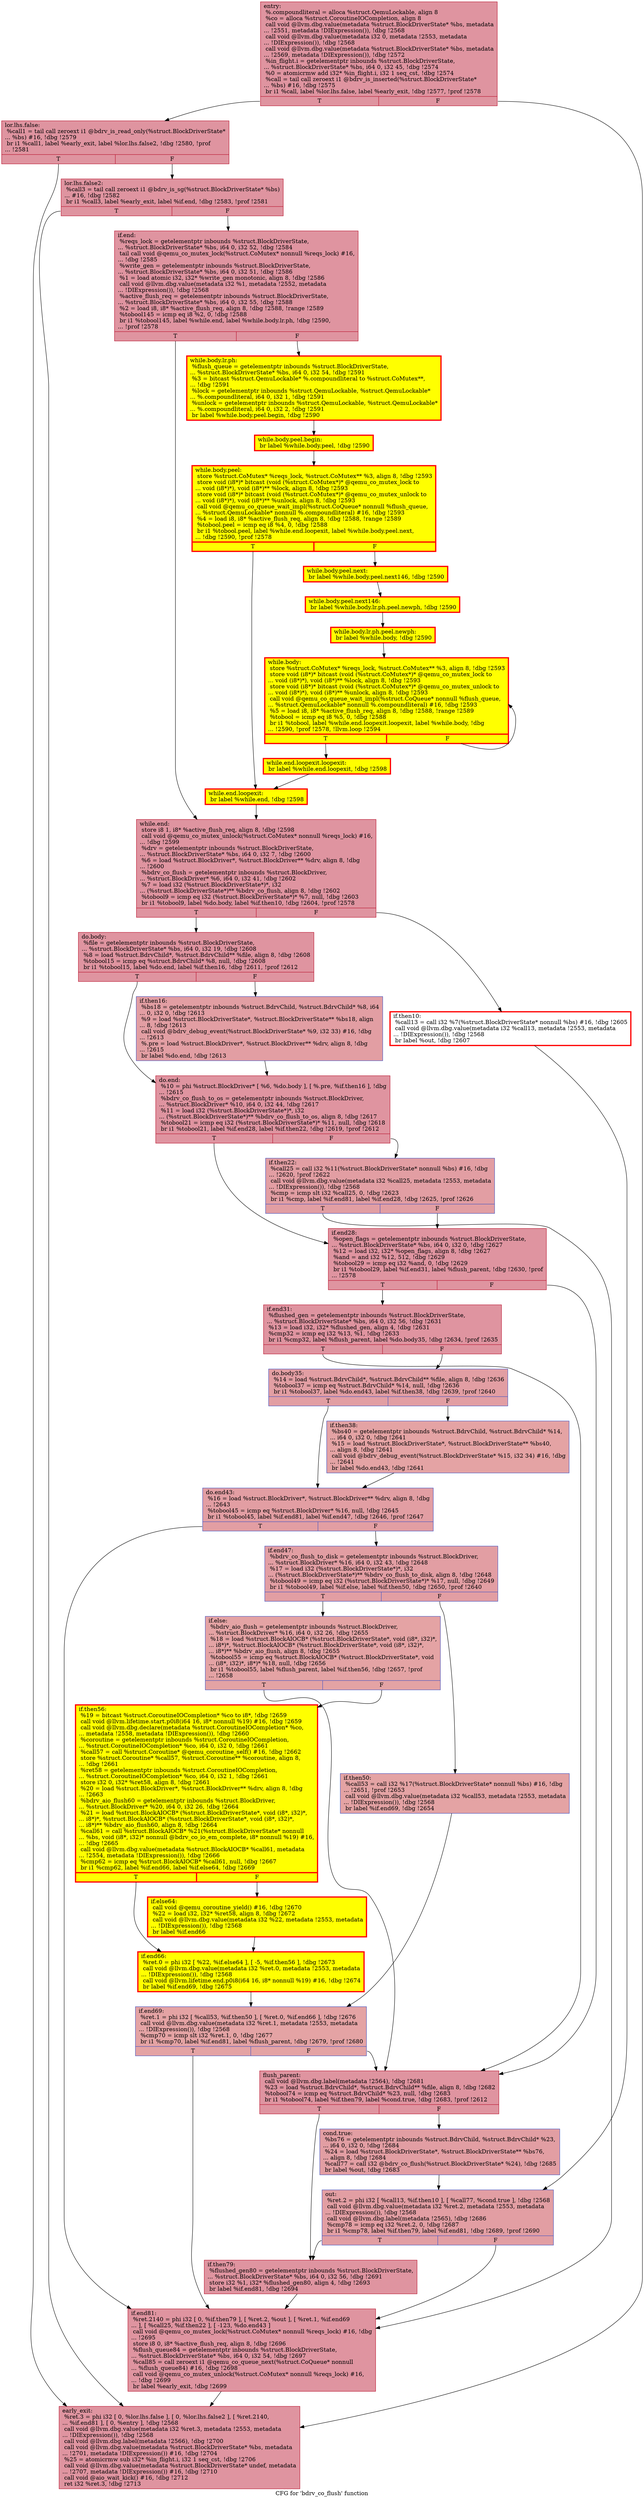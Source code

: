 digraph "CFG for 'bdrv_co_flush' function" {
	label="CFG for 'bdrv_co_flush' function";

	Node0x55cda4325f20 [shape=record,color="#b70d28ff", style=filled, fillcolor="#b70d2870",label="{entry:\l  %.compoundliteral = alloca %struct.QemuLockable, align 8\l  %co = alloca %struct.CoroutineIOCompletion, align 8\l  call void @llvm.dbg.value(metadata %struct.BlockDriverState* %bs, metadata\l... !2551, metadata !DIExpression()), !dbg !2568\l  call void @llvm.dbg.value(metadata i32 0, metadata !2553, metadata\l... !DIExpression()), !dbg !2568\l  call void @llvm.dbg.value(metadata %struct.BlockDriverState* %bs, metadata\l... !2569, metadata !DIExpression()), !dbg !2572\l  %in_flight.i = getelementptr inbounds %struct.BlockDriverState,\l... %struct.BlockDriverState* %bs, i64 0, i32 45, !dbg !2574\l  %0 = atomicrmw add i32* %in_flight.i, i32 1 seq_cst, !dbg !2574\l  %call = tail call zeroext i1 @bdrv_is_inserted(%struct.BlockDriverState*\l... %bs) #16, !dbg !2575\l  br i1 %call, label %lor.lhs.false, label %early_exit, !dbg !2577, !prof !2578\l|{<s0>T|<s1>F}}"];
	Node0x55cda4325f20:s0 -> Node0x55cda44857d0;
	Node0x55cda4325f20:s1 -> Node0x55cda4485ab0;
	Node0x55cda44857d0 [shape=record,color="#b70d28ff", style=filled, fillcolor="#b70d2870",label="{lor.lhs.false:                                    \l  %call1 = tail call zeroext i1 @bdrv_is_read_only(%struct.BlockDriverState*\l... %bs) #16, !dbg !2579\l  br i1 %call1, label %early_exit, label %lor.lhs.false2, !dbg !2580, !prof\l... !2581\l|{<s0>T|<s1>F}}"];
	Node0x55cda44857d0:s0 -> Node0x55cda4485ab0;
	Node0x55cda44857d0:s1 -> Node0x55cda4485720;
	Node0x55cda4485720 [shape=record,color="#b70d28ff", style=filled, fillcolor="#b70d2870",label="{lor.lhs.false2:                                   \l  %call3 = tail call zeroext i1 @bdrv_is_sg(%struct.BlockDriverState* %bs)\l... #16, !dbg !2582\l  br i1 %call3, label %early_exit, label %if.end, !dbg !2583, !prof !2581\l|{<s0>T|<s1>F}}"];
	Node0x55cda4485720:s0 -> Node0x55cda4485ab0;
	Node0x55cda4485720:s1 -> Node0x55cda4355340;
	Node0x55cda4355340 [shape=record,color="#b70d28ff", style=filled, fillcolor="#b70d2870",label="{if.end:                                           \l  %reqs_lock = getelementptr inbounds %struct.BlockDriverState,\l... %struct.BlockDriverState* %bs, i64 0, i32 52, !dbg !2584\l  tail call void @qemu_co_mutex_lock(%struct.CoMutex* nonnull %reqs_lock) #16,\l... !dbg !2585\l  %write_gen = getelementptr inbounds %struct.BlockDriverState,\l... %struct.BlockDriverState* %bs, i64 0, i32 51, !dbg !2586\l  %1 = load atomic i32, i32* %write_gen monotonic, align 8, !dbg !2586\l  call void @llvm.dbg.value(metadata i32 %1, metadata !2552, metadata\l... !DIExpression()), !dbg !2568\l  %active_flush_req = getelementptr inbounds %struct.BlockDriverState,\l... %struct.BlockDriverState* %bs, i64 0, i32 55, !dbg !2588\l  %2 = load i8, i8* %active_flush_req, align 8, !dbg !2588, !range !2589\l  %tobool145 = icmp eq i8 %2, 0, !dbg !2588\l  br i1 %tobool145, label %while.end, label %while.body.lr.ph, !dbg !2590,\l... !prof !2578\l|{<s0>T|<s1>F}}"];
	Node0x55cda4355340:s0 -> Node0x55cda4487930;
	Node0x55cda4355340:s1 -> Node0x55cda4430570;
	Node0x55cda4430570 [shape=record,penwidth=3.0, style="filled", color="red", fillcolor="yellow",label="{while.body.lr.ph:                                 \l  %flush_queue = getelementptr inbounds %struct.BlockDriverState,\l... %struct.BlockDriverState* %bs, i64 0, i32 54, !dbg !2591\l  %3 = bitcast %struct.QemuLockable* %.compoundliteral to %struct.CoMutex**,\l... !dbg !2591\l  %lock = getelementptr inbounds %struct.QemuLockable, %struct.QemuLockable*\l... %.compoundliteral, i64 0, i32 1, !dbg !2591\l  %unlock = getelementptr inbounds %struct.QemuLockable, %struct.QemuLockable*\l... %.compoundliteral, i64 0, i32 2, !dbg !2591\l  br label %while.body.peel.begin, !dbg !2590\l}"];
	Node0x55cda4430570 -> Node0x55cda4596f00;
	Node0x55cda4596f00 [shape=record,penwidth=3.0, style="filled", color="red", fillcolor="yellow",label="{while.body.peel.begin:                            \l  br label %while.body.peel, !dbg !2590\l}"];
	Node0x55cda4596f00 -> Node0x55cda4751410;
	Node0x55cda4751410 [shape=record,penwidth=3.0, style="filled", color="red", fillcolor="yellow",label="{while.body.peel:                                  \l  store %struct.CoMutex* %reqs_lock, %struct.CoMutex** %3, align 8, !dbg !2593\l  store void (i8*)* bitcast (void (%struct.CoMutex*)* @qemu_co_mutex_lock to\l... void (i8*)*), void (i8*)** %lock, align 8, !dbg !2593\l  store void (i8*)* bitcast (void (%struct.CoMutex*)* @qemu_co_mutex_unlock to\l... void (i8*)*), void (i8*)** %unlock, align 8, !dbg !2593\l  call void @qemu_co_queue_wait_impl(%struct.CoQueue* nonnull %flush_queue,\l... %struct.QemuLockable* nonnull %.compoundliteral) #16, !dbg !2593\l  %4 = load i8, i8* %active_flush_req, align 8, !dbg !2588, !range !2589\l  %tobool.peel = icmp eq i8 %4, 0, !dbg !2588\l  br i1 %tobool.peel, label %while.end.loopexit, label %while.body.peel.next,\l... !dbg !2590, !prof !2578\l|{<s0>T|<s1>F}}"];
	Node0x55cda4751410:s0 -> Node0x55cda4821c40;
	Node0x55cda4751410:s1 -> Node0x55cda46b68f0;
	Node0x55cda46b68f0 [shape=record,penwidth=3.0, style="filled", color="red", fillcolor="yellow",label="{while.body.peel.next:                             \l  br label %while.body.peel.next146, !dbg !2590\l}"];
	Node0x55cda46b68f0 -> Node0x55cda48827d0;
	Node0x55cda48827d0 [shape=record,penwidth=3.0, style="filled", color="red", fillcolor="yellow",label="{while.body.peel.next146:                          \l  br label %while.body.lr.ph.peel.newph, !dbg !2590\l}"];
	Node0x55cda48827d0 -> Node0x55cda44a4ea0;
	Node0x55cda44a4ea0 [shape=record,penwidth=3.0, style="filled", color="red", fillcolor="yellow",label="{while.body.lr.ph.peel.newph:                      \l  br label %while.body, !dbg !2590\l}"];
	Node0x55cda44a4ea0 -> Node0x55cda4487c80;
	Node0x55cda4487c80 [shape=record,penwidth=3.0, style="filled", color="red", fillcolor="yellow",label="{while.body:                                       \l  store %struct.CoMutex* %reqs_lock, %struct.CoMutex** %3, align 8, !dbg !2593\l  store void (i8*)* bitcast (void (%struct.CoMutex*)* @qemu_co_mutex_lock to\l... void (i8*)*), void (i8*)** %lock, align 8, !dbg !2593\l  store void (i8*)* bitcast (void (%struct.CoMutex*)* @qemu_co_mutex_unlock to\l... void (i8*)*), void (i8*)** %unlock, align 8, !dbg !2593\l  call void @qemu_co_queue_wait_impl(%struct.CoQueue* nonnull %flush_queue,\l... %struct.QemuLockable* nonnull %.compoundliteral) #16, !dbg !2593\l  %5 = load i8, i8* %active_flush_req, align 8, !dbg !2588, !range !2589\l  %tobool = icmp eq i8 %5, 0, !dbg !2588\l  br i1 %tobool, label %while.end.loopexit.loopexit, label %while.body, !dbg\l... !2590, !prof !2578, !llvm.loop !2594\l|{<s0>T|<s1>F}}"];
	Node0x55cda4487c80:s0 -> Node0x55cda48c9150;
	Node0x55cda4487c80:s1 -> Node0x55cda4487c80;
	Node0x55cda48c9150 [shape=record,penwidth=3.0, style="filled", color="red", fillcolor="yellow",label="{while.end.loopexit.loopexit:                      \l  br label %while.end.loopexit, !dbg !2598\l}"];
	Node0x55cda48c9150 -> Node0x55cda4821c40;
	Node0x55cda4821c40 [shape=record,penwidth=3.0, style="filled", color="red", fillcolor="yellow",label="{while.end.loopexit:                               \l  br label %while.end, !dbg !2598\l}"];
	Node0x55cda4821c40 -> Node0x55cda4487930;
	Node0x55cda4487930 [shape=record,color="#b70d28ff", style=filled, fillcolor="#b70d2870",label="{while.end:                                        \l  store i8 1, i8* %active_flush_req, align 8, !dbg !2598\l  call void @qemu_co_mutex_unlock(%struct.CoMutex* nonnull %reqs_lock) #16,\l... !dbg !2599\l  %drv = getelementptr inbounds %struct.BlockDriverState,\l... %struct.BlockDriverState* %bs, i64 0, i32 7, !dbg !2600\l  %6 = load %struct.BlockDriver*, %struct.BlockDriver** %drv, align 8, !dbg\l... !2600\l  %bdrv_co_flush = getelementptr inbounds %struct.BlockDriver,\l... %struct.BlockDriver* %6, i64 0, i32 41, !dbg !2602\l  %7 = load i32 (%struct.BlockDriverState*)*, i32\l... (%struct.BlockDriverState*)** %bdrv_co_flush, align 8, !dbg !2602\l  %tobool9 = icmp eq i32 (%struct.BlockDriverState*)* %7, null, !dbg !2603\l  br i1 %tobool9, label %do.body, label %if.then10, !dbg !2604, !prof !2578\l|{<s0>T|<s1>F}}"];
	Node0x55cda4487930:s0 -> Node0x55cda448b610;
	Node0x55cda4487930:s1 -> Node0x55cda405f580;
	Node0x55cda405f580 [shape=record,penwidth=3.0, color="red",label="{if.then10:                                        \l  %call13 = call i32 %7(%struct.BlockDriverState* nonnull %bs) #16, !dbg !2605\l  call void @llvm.dbg.value(metadata i32 %call13, metadata !2553, metadata\l... !DIExpression()), !dbg !2568\l  br label %out, !dbg !2607\l}"];
	Node0x55cda405f580 -> Node0x55cda448b380;
	Node0x55cda448b610 [shape=record,color="#b70d28ff", style=filled, fillcolor="#b70d2870",label="{do.body:                                          \l  %file = getelementptr inbounds %struct.BlockDriverState,\l... %struct.BlockDriverState* %bs, i64 0, i32 19, !dbg !2608\l  %8 = load %struct.BdrvChild*, %struct.BdrvChild** %file, align 8, !dbg !2608\l  %tobool15 = icmp eq %struct.BdrvChild* %8, null, !dbg !2608\l  br i1 %tobool15, label %do.end, label %if.then16, !dbg !2611, !prof !2612\l|{<s0>T|<s1>F}}"];
	Node0x55cda448b610:s0 -> Node0x55cda448b550;
	Node0x55cda448b610:s1 -> Node0x55cda448b7a0;
	Node0x55cda448b7a0 [shape=record,color="#3d50c3ff", style=filled, fillcolor="#be242e70",label="{if.then16:                                        \l  %bs18 = getelementptr inbounds %struct.BdrvChild, %struct.BdrvChild* %8, i64\l... 0, i32 0, !dbg !2613\l  %9 = load %struct.BlockDriverState*, %struct.BlockDriverState** %bs18, align\l... 8, !dbg !2613\l  call void @bdrv_debug_event(%struct.BlockDriverState* %9, i32 33) #16, !dbg\l... !2613\l  %.pre = load %struct.BlockDriver*, %struct.BlockDriver** %drv, align 8, !dbg\l... !2615\l  br label %do.end, !dbg !2613\l}"];
	Node0x55cda448b7a0 -> Node0x55cda448b550;
	Node0x55cda448b550 [shape=record,color="#b70d28ff", style=filled, fillcolor="#b70d2870",label="{do.end:                                           \l  %10 = phi %struct.BlockDriver* [ %6, %do.body ], [ %.pre, %if.then16 ], !dbg\l... !2615\l  %bdrv_co_flush_to_os = getelementptr inbounds %struct.BlockDriver,\l... %struct.BlockDriver* %10, i64 0, i32 44, !dbg !2617\l  %11 = load i32 (%struct.BlockDriverState*)*, i32\l... (%struct.BlockDriverState*)** %bdrv_co_flush_to_os, align 8, !dbg !2617\l  %tobool21 = icmp eq i32 (%struct.BlockDriverState*)* %11, null, !dbg !2618\l  br i1 %tobool21, label %if.end28, label %if.then22, !dbg !2619, !prof !2612\l|{<s0>T|<s1>F}}"];
	Node0x55cda448b550:s0 -> Node0x55cda448bde0;
	Node0x55cda448b550:s1 -> Node0x55cda448bd90;
	Node0x55cda448bd90 [shape=record,color="#3d50c3ff", style=filled, fillcolor="#be242e70",label="{if.then22:                                        \l  %call25 = call i32 %11(%struct.BlockDriverState* nonnull %bs) #16, !dbg\l... !2620, !prof !2622\l  call void @llvm.dbg.value(metadata i32 %call25, metadata !2553, metadata\l... !DIExpression()), !dbg !2568\l  %cmp = icmp slt i32 %call25, 0, !dbg !2623\l  br i1 %cmp, label %if.end81, label %if.end28, !dbg !2625, !prof !2626\l|{<s0>T|<s1>F}}"];
	Node0x55cda448bd90:s0 -> Node0x55cda4497440;
	Node0x55cda448bd90:s1 -> Node0x55cda448bde0;
	Node0x55cda448bde0 [shape=record,color="#b70d28ff", style=filled, fillcolor="#b70d2870",label="{if.end28:                                         \l  %open_flags = getelementptr inbounds %struct.BlockDriverState,\l... %struct.BlockDriverState* %bs, i64 0, i32 0, !dbg !2627\l  %12 = load i32, i32* %open_flags, align 8, !dbg !2627\l  %and = and i32 %12, 512, !dbg !2629\l  %tobool29 = icmp eq i32 %and, 0, !dbg !2629\l  br i1 %tobool29, label %if.end31, label %flush_parent, !dbg !2630, !prof\l... !2578\l|{<s0>T|<s1>F}}"];
	Node0x55cda448bde0:s0 -> Node0x55cda448dc70;
	Node0x55cda448bde0:s1 -> Node0x55cda448e220;
	Node0x55cda448dc70 [shape=record,color="#b70d28ff", style=filled, fillcolor="#b70d2870",label="{if.end31:                                         \l  %flushed_gen = getelementptr inbounds %struct.BlockDriverState,\l... %struct.BlockDriverState* %bs, i64 0, i32 56, !dbg !2631\l  %13 = load i32, i32* %flushed_gen, align 4, !dbg !2631\l  %cmp32 = icmp eq i32 %13, %1, !dbg !2633\l  br i1 %cmp32, label %flush_parent, label %do.body35, !dbg !2634, !prof !2635\l|{<s0>T|<s1>F}}"];
	Node0x55cda448dc70:s0 -> Node0x55cda448e220;
	Node0x55cda448dc70:s1 -> Node0x55cda448ec70;
	Node0x55cda448ec70 [shape=record,color="#3d50c3ff", style=filled, fillcolor="#be242e70",label="{do.body35:                                        \l  %14 = load %struct.BdrvChild*, %struct.BdrvChild** %file, align 8, !dbg !2636\l  %tobool37 = icmp eq %struct.BdrvChild* %14, null, !dbg !2636\l  br i1 %tobool37, label %do.end43, label %if.then38, !dbg !2639, !prof !2640\l|{<s0>T|<s1>F}}"];
	Node0x55cda448ec70:s0 -> Node0x55cda448ebd0;
	Node0x55cda448ec70:s1 -> Node0x55cda448ee10;
	Node0x55cda448ee10 [shape=record,color="#3d50c3ff", style=filled, fillcolor="#c32e3170",label="{if.then38:                                        \l  %bs40 = getelementptr inbounds %struct.BdrvChild, %struct.BdrvChild* %14,\l... i64 0, i32 0, !dbg !2641\l  %15 = load %struct.BlockDriverState*, %struct.BlockDriverState** %bs40,\l... align 8, !dbg !2641\l  call void @bdrv_debug_event(%struct.BlockDriverState* %15, i32 34) #16, !dbg\l... !2641\l  br label %do.end43, !dbg !2641\l}"];
	Node0x55cda448ee10 -> Node0x55cda448ebd0;
	Node0x55cda448ebd0 [shape=record,color="#3d50c3ff", style=filled, fillcolor="#be242e70",label="{do.end43:                                         \l  %16 = load %struct.BlockDriver*, %struct.BlockDriver** %drv, align 8, !dbg\l... !2643\l  %tobool45 = icmp eq %struct.BlockDriver* %16, null, !dbg !2645\l  br i1 %tobool45, label %if.end81, label %if.end47, !dbg !2646, !prof !2647\l|{<s0>T|<s1>F}}"];
	Node0x55cda448ebd0:s0 -> Node0x55cda4497440;
	Node0x55cda448ebd0:s1 -> Node0x55cda448fa50;
	Node0x55cda448fa50 [shape=record,color="#3d50c3ff", style=filled, fillcolor="#be242e70",label="{if.end47:                                         \l  %bdrv_co_flush_to_disk = getelementptr inbounds %struct.BlockDriver,\l... %struct.BlockDriver* %16, i64 0, i32 43, !dbg !2648\l  %17 = load i32 (%struct.BlockDriverState*)*, i32\l... (%struct.BlockDriverState*)** %bdrv_co_flush_to_disk, align 8, !dbg !2648\l  %tobool49 = icmp eq i32 (%struct.BlockDriverState*)* %17, null, !dbg !2649\l  br i1 %tobool49, label %if.else, label %if.then50, !dbg !2650, !prof !2640\l|{<s0>T|<s1>F}}"];
	Node0x55cda448fa50:s0 -> Node0x55cda4490210;
	Node0x55cda448fa50:s1 -> Node0x55cda4490170;
	Node0x55cda4490170 [shape=record,color="#3d50c3ff", style=filled, fillcolor="#c32e3170",label="{if.then50:                                        \l  %call53 = call i32 %17(%struct.BlockDriverState* nonnull %bs) #16, !dbg\l... !2651, !prof !2653\l  call void @llvm.dbg.value(metadata i32 %call53, metadata !2553, metadata\l... !DIExpression()), !dbg !2568\l  br label %if.end69, !dbg !2654\l}"];
	Node0x55cda4490170 -> Node0x55cda44901c0;
	Node0x55cda4490210 [shape=record,color="#3d50c3ff", style=filled, fillcolor="#c32e3170",label="{if.else:                                          \l  %bdrv_aio_flush = getelementptr inbounds %struct.BlockDriver,\l... %struct.BlockDriver* %16, i64 0, i32 26, !dbg !2655\l  %18 = load %struct.BlockAIOCB* (%struct.BlockDriverState*, void (i8*, i32)*,\l... i8*)*, %struct.BlockAIOCB* (%struct.BlockDriverState*, void (i8*, i32)*,\l... i8*)** %bdrv_aio_flush, align 8, !dbg !2655\l  %tobool55 = icmp eq %struct.BlockAIOCB* (%struct.BlockDriverState*, void\l... (i8*, i32)*, i8*)* %18, null, !dbg !2656\l  br i1 %tobool55, label %flush_parent, label %if.then56, !dbg !2657, !prof\l... !2658\l|{<s0>T|<s1>F}}"];
	Node0x55cda4490210:s0 -> Node0x55cda448e220;
	Node0x55cda4490210:s1 -> Node0x55cda4490fc0;
	Node0x55cda4490fc0 [shape=record,penwidth=3.0, style="filled", color="red", fillcolor="yellow",label="{if.then56:                                        \l  %19 = bitcast %struct.CoroutineIOCompletion* %co to i8*, !dbg !2659\l  call void @llvm.lifetime.start.p0i8(i64 16, i8* nonnull %19) #16, !dbg !2659\l  call void @llvm.dbg.declare(metadata %struct.CoroutineIOCompletion* %co,\l... metadata !2558, metadata !DIExpression()), !dbg !2660\l  %coroutine = getelementptr inbounds %struct.CoroutineIOCompletion,\l... %struct.CoroutineIOCompletion* %co, i64 0, i32 0, !dbg !2661\l  %call57 = call %struct.Coroutine* @qemu_coroutine_self() #16, !dbg !2662\l  store %struct.Coroutine* %call57, %struct.Coroutine** %coroutine, align 8,\l... !dbg !2661\l  %ret58 = getelementptr inbounds %struct.CoroutineIOCompletion,\l... %struct.CoroutineIOCompletion* %co, i64 0, i32 1, !dbg !2661\l  store i32 0, i32* %ret58, align 8, !dbg !2661\l  %20 = load %struct.BlockDriver*, %struct.BlockDriver** %drv, align 8, !dbg\l... !2663\l  %bdrv_aio_flush60 = getelementptr inbounds %struct.BlockDriver,\l... %struct.BlockDriver* %20, i64 0, i32 26, !dbg !2664\l  %21 = load %struct.BlockAIOCB* (%struct.BlockDriverState*, void (i8*, i32)*,\l... i8*)*, %struct.BlockAIOCB* (%struct.BlockDriverState*, void (i8*, i32)*,\l... i8*)** %bdrv_aio_flush60, align 8, !dbg !2664\l  %call61 = call %struct.BlockAIOCB* %21(%struct.BlockDriverState* nonnull\l... %bs, void (i8*, i32)* nonnull @bdrv_co_io_em_complete, i8* nonnull %19) #16,\l... !dbg !2665\l  call void @llvm.dbg.value(metadata %struct.BlockAIOCB* %call61, metadata\l... !2554, metadata !DIExpression()), !dbg !2666\l  %cmp62 = icmp eq %struct.BlockAIOCB* %call61, null, !dbg !2667\l  br i1 %cmp62, label %if.end66, label %if.else64, !dbg !2669\l|{<s0>T|<s1>F}}"];
	Node0x55cda4490fc0:s0 -> Node0x55cda4494790;
	Node0x55cda4490fc0:s1 -> Node0x55cda44947e0;
	Node0x55cda44947e0 [shape=record,penwidth=3.0, style="filled", color="red", fillcolor="yellow",label="{if.else64:                                        \l  call void @qemu_coroutine_yield() #16, !dbg !2670\l  %22 = load i32, i32* %ret58, align 8, !dbg !2672\l  call void @llvm.dbg.value(metadata i32 %22, metadata !2553, metadata\l... !DIExpression()), !dbg !2568\l  br label %if.end66\l}"];
	Node0x55cda44947e0 -> Node0x55cda4494790;
	Node0x55cda4494790 [shape=record,penwidth=3.0, style="filled", color="red", fillcolor="yellow",label="{if.end66:                                         \l  %ret.0 = phi i32 [ %22, %if.else64 ], [ -5, %if.then56 ], !dbg !2673\l  call void @llvm.dbg.value(metadata i32 %ret.0, metadata !2553, metadata\l... !DIExpression()), !dbg !2568\l  call void @llvm.lifetime.end.p0i8(i64 16, i8* nonnull %19) #16, !dbg !2674\l  br label %if.end69, !dbg !2675\l}"];
	Node0x55cda4494790 -> Node0x55cda44901c0;
	Node0x55cda44901c0 [shape=record,color="#3d50c3ff", style=filled, fillcolor="#c32e3170",label="{if.end69:                                         \l  %ret.1 = phi i32 [ %call53, %if.then50 ], [ %ret.0, %if.end66 ], !dbg !2676\l  call void @llvm.dbg.value(metadata i32 %ret.1, metadata !2553, metadata\l... !DIExpression()), !dbg !2568\l  %cmp70 = icmp slt i32 %ret.1, 0, !dbg !2677\l  br i1 %cmp70, label %if.end81, label %flush_parent, !dbg !2679, !prof !2680\l|{<s0>T|<s1>F}}"];
	Node0x55cda44901c0:s0 -> Node0x55cda4497440;
	Node0x55cda44901c0:s1 -> Node0x55cda448e220;
	Node0x55cda448e220 [shape=record,color="#b70d28ff", style=filled, fillcolor="#b70d2870",label="{flush_parent:                                     \l  call void @llvm.dbg.label(metadata !2564), !dbg !2681\l  %23 = load %struct.BdrvChild*, %struct.BdrvChild** %file, align 8, !dbg !2682\l  %tobool74 = icmp eq %struct.BdrvChild* %23, null, !dbg !2683\l  br i1 %tobool74, label %if.then79, label %cond.true, !dbg !2683, !prof !2612\l|{<s0>T|<s1>F}}"];
	Node0x55cda448e220:s0 -> Node0x55cda44973f0;
	Node0x55cda448e220:s1 -> Node0x55cda4496630;
	Node0x55cda4496630 [shape=record,color="#3d50c3ff", style=filled, fillcolor="#be242e70",label="{cond.true:                                        \l  %bs76 = getelementptr inbounds %struct.BdrvChild, %struct.BdrvChild* %23,\l... i64 0, i32 0, !dbg !2684\l  %24 = load %struct.BlockDriverState*, %struct.BlockDriverState** %bs76,\l... align 8, !dbg !2684\l  %call77 = call i32 @bdrv_co_flush(%struct.BlockDriverState* %24), !dbg !2685\l  br label %out, !dbg !2683\l}"];
	Node0x55cda4496630 -> Node0x55cda448b380;
	Node0x55cda448b380 [shape=record,color="#3d50c3ff", style=filled, fillcolor="#be242e70",label="{out:                                              \l  %ret.2 = phi i32 [ %call13, %if.then10 ], [ %call77, %cond.true ], !dbg !2568\l  call void @llvm.dbg.value(metadata i32 %ret.2, metadata !2553, metadata\l... !DIExpression()), !dbg !2568\l  call void @llvm.dbg.label(metadata !2565), !dbg !2686\l  %cmp78 = icmp eq i32 %ret.2, 0, !dbg !2687\l  br i1 %cmp78, label %if.then79, label %if.end81, !dbg !2689, !prof !2690\l|{<s0>T|<s1>F}}"];
	Node0x55cda448b380:s0 -> Node0x55cda44973f0;
	Node0x55cda448b380:s1 -> Node0x55cda4497440;
	Node0x55cda44973f0 [shape=record,color="#b70d28ff", style=filled, fillcolor="#b70d2870",label="{if.then79:                                        \l  %flushed_gen80 = getelementptr inbounds %struct.BlockDriverState,\l... %struct.BlockDriverState* %bs, i64 0, i32 56, !dbg !2691\l  store i32 %1, i32* %flushed_gen80, align 4, !dbg !2693\l  br label %if.end81, !dbg !2694\l}"];
	Node0x55cda44973f0 -> Node0x55cda4497440;
	Node0x55cda4497440 [shape=record,color="#b70d28ff", style=filled, fillcolor="#b70d2870",label="{if.end81:                                         \l  %ret.2140 = phi i32 [ 0, %if.then79 ], [ %ret.2, %out ], [ %ret.1, %if.end69\l... ], [ %call25, %if.then22 ], [ -123, %do.end43 ]\l  call void @qemu_co_mutex_lock(%struct.CoMutex* nonnull %reqs_lock) #16, !dbg\l... !2695\l  store i8 0, i8* %active_flush_req, align 8, !dbg !2696\l  %flush_queue84 = getelementptr inbounds %struct.BlockDriverState,\l... %struct.BlockDriverState* %bs, i64 0, i32 54, !dbg !2697\l  %call85 = call zeroext i1 @qemu_co_queue_next(%struct.CoQueue* nonnull\l... %flush_queue84) #16, !dbg !2698\l  call void @qemu_co_mutex_unlock(%struct.CoMutex* nonnull %reqs_lock) #16,\l... !dbg !2699\l  br label %early_exit, !dbg !2699\l}"];
	Node0x55cda4497440 -> Node0x55cda4485ab0;
	Node0x55cda4485ab0 [shape=record,color="#b70d28ff", style=filled, fillcolor="#b70d2870",label="{early_exit:                                       \l  %ret.3 = phi i32 [ 0, %lor.lhs.false ], [ 0, %lor.lhs.false2 ], [ %ret.2140,\l... %if.end81 ], [ 0, %entry ], !dbg !2568\l  call void @llvm.dbg.value(metadata i32 %ret.3, metadata !2553, metadata\l... !DIExpression()), !dbg !2568\l  call void @llvm.dbg.label(metadata !2566), !dbg !2700\l  call void @llvm.dbg.value(metadata %struct.BlockDriverState* %bs, metadata\l... !2701, metadata !DIExpression()) #16, !dbg !2704\l  %25 = atomicrmw sub i32* %in_flight.i, i32 1 seq_cst, !dbg !2706\l  call void @llvm.dbg.value(metadata %struct.BlockDriverState* undef, metadata\l... !2707, metadata !DIExpression()) #16, !dbg !2710\l  call void @aio_wait_kick() #16, !dbg !2712\l  ret i32 %ret.3, !dbg !2713\l}"];
}
